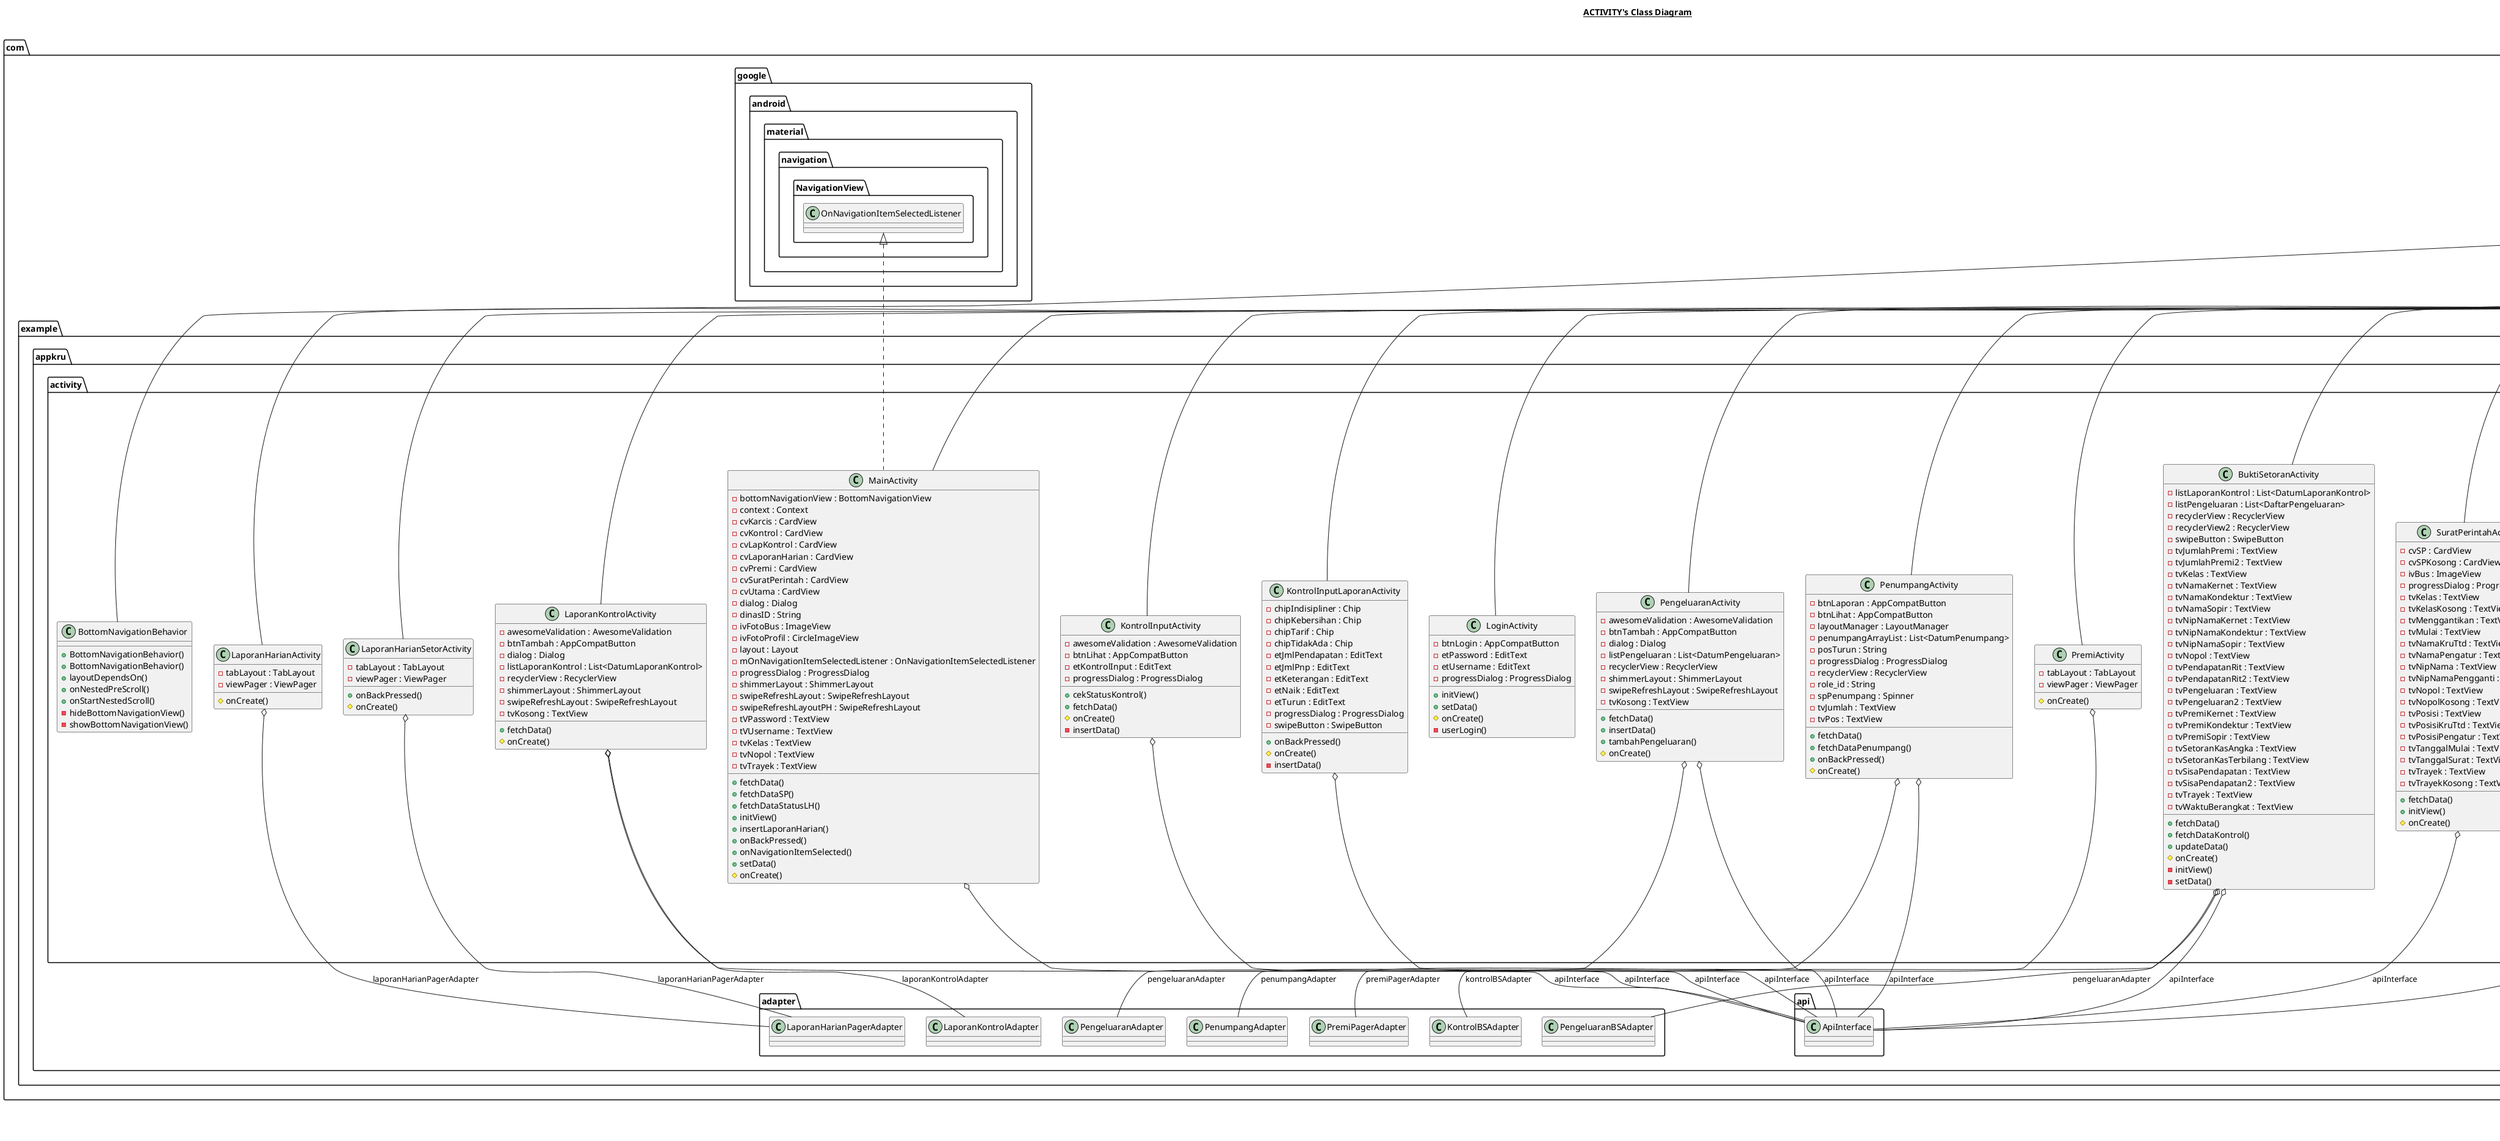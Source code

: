 @startuml

title __ACTIVITY's Class Diagram__\n

  namespace com.example.appkru {
    namespace activity {
      class com.example.appkru.activity.BottomNavigationBehavior {
          + BottomNavigationBehavior()
          + BottomNavigationBehavior()
          + layoutDependsOn()
          + onNestedPreScroll()
          + onStartNestedScroll()
          - hideBottomNavigationView()
          - showBottomNavigationView()
      }
    }
  }
  

  namespace com.example.appkru {
    namespace activity {
      class com.example.appkru.activity.BuktiSetoranActivity {
          - listLaporanKontrol : List<DatumLaporanKontrol>
          - listPengeluaran : List<DaftarPengeluaran>
          - recyclerView : RecyclerView
          - recyclerView2 : RecyclerView
          - swipeButton : SwipeButton
          - tvJumlahPremi : TextView
          - tvJumlahPremi2 : TextView
          - tvKelas : TextView
          - tvNamaKernet : TextView
          - tvNamaKondektur : TextView
          - tvNamaSopir : TextView
          - tvNipNamaKernet : TextView
          - tvNipNamaKondektur : TextView
          - tvNipNamaSopir : TextView
          - tvNopol : TextView
          - tvPendapatanRit : TextView
          - tvPendapatanRit2 : TextView
          - tvPengeluaran : TextView
          - tvPengeluaran2 : TextView
          - tvPremiKernet : TextView
          - tvPremiKondektur : TextView
          - tvPremiSopir : TextView
          - tvSetoranKasAngka : TextView
          - tvSetoranKasTerbilang : TextView
          - tvSisaPendapatan : TextView
          - tvSisaPendapatan2 : TextView
          - tvTrayek : TextView
          - tvWaktuBerangkat : TextView
          + fetchData()
          + fetchDataKontrol()
          + updateData()
          # onCreate()
          - initView()
          - setData()
      }
    }
  }
  

  namespace com.example.appkru {
    namespace activity {
      class com.example.appkru.activity.KarcisActivity {
          - cvKarcis : CardView
          - cvLaporanHarian : CardView
          - cvPengeluaran : CardView
          - cvPenumpang : CardView
          - tvID : TextView
          + setData()
          # onCreate()
          - initView()
      }
    }
  }
  

  namespace com.example.appkru {
    namespace activity {
      class com.example.appkru.activity.KontrolInputActivity {
          - awesomeValidation : AwesomeValidation
          - btnLihat : AppCompatButton
          - etKontrolInput : EditText
          - progressDialog : ProgressDialog
          + cekStatusKontrol()
          + fetchData()
          # onCreate()
          - insertData()
      }
    }
  }
  

  namespace com.example.appkru {
    namespace activity {
      class com.example.appkru.activity.KontrolInputLaporanActivity {
          - chipIndisipliner : Chip
          - chipKebersihan : Chip
          - chipTarif : Chip
          - chipTidakAda : Chip
          - etJmlPendapatan : EditText
          - etJmlPnp : EditText
          - etKeterangan : EditText
          - etNaik : EditText
          - etTurun : EditText
          - progressDialog : ProgressDialog
          - swipeButton : SwipeButton
          + onBackPressed()
          # onCreate()
          - insertData()
      }
    }
  }
  

  namespace com.example.appkru {
    namespace activity {
      class com.example.appkru.activity.LaporanHarianActivity {
          - tabLayout : TabLayout
          - viewPager : ViewPager
          # onCreate()
      }
    }
  }
  

  namespace com.example.appkru {
    namespace activity {
      class com.example.appkru.activity.LaporanHarianSetorActivity {
          - tabLayout : TabLayout
          - viewPager : ViewPager
          + onBackPressed()
          # onCreate()
      }
    }
  }
  

  namespace com.example.appkru {
    namespace activity {
      class com.example.appkru.activity.LaporanKontrolActivity {
          - awesomeValidation : AwesomeValidation
          - btnTambah : AppCompatButton
          - dialog : Dialog
          - listLaporanKontrol : List<DatumLaporanKontrol>
          - recyclerView : RecyclerView
          - shimmerLayout : ShimmerLayout
          - swipeRefreshLayout : SwipeRefreshLayout
          - tvKosong : TextView
          + fetchData()
          # onCreate()
      }
    }
  }
  

  namespace com.example.appkru {
    namespace activity {
      class com.example.appkru.activity.LoginActivity {
          - btnLogin : AppCompatButton
          - etPassword : EditText
          - etUsername : EditText
          - progressDialog : ProgressDialog
          + initView()
          + setData()
          # onCreate()
          - userLogin()
      }
    }
  }
  

  namespace com.example.appkru {
    namespace activity {
      class com.example.appkru.activity.MainActivity {
          - bottomNavigationView : BottomNavigationView
          - context : Context
          - cvKarcis : CardView
          - cvKontrol : CardView
          - cvLapKontrol : CardView
          - cvLaporanHarian : CardView
          - cvPremi : CardView
          - cvSuratPerintah : CardView
          - cvUtama : CardView
          - dialog : Dialog
          - dinasID : String
          - ivFotoBus : ImageView
          - ivFotoProfil : CircleImageView
          - layout : Layout
          - mOnNavigationItemSelectedListener : OnNavigationItemSelectedListener
          - progressDialog : ProgressDialog
          - shimmerLayout : ShimmerLayout
          - swipeRefreshLayout : SwipeRefreshLayout
          - swipeRefreshLayoutPH : SwipeRefreshLayout
          - tVPassword : TextView
          - tVUsername : TextView
          - tvKelas : TextView
          - tvNopol : TextView
          - tvTrayek : TextView
          + fetchData()
          + fetchDataSP()
          + fetchDataStatusLH()
          + initView()
          + insertLaporanHarian()
          + onBackPressed()
          + onNavigationItemSelected()
          + setData()
          # onCreate()
      }
    }
  }
  

  namespace com.example.appkru {
    namespace activity {
      class com.example.appkru.activity.PengeluaranActivity {
          - awesomeValidation : AwesomeValidation
          - btnTambah : AppCompatButton
          - dialog : Dialog
          - listPengeluaran : List<DatumPengeluaran>
          - recyclerView : RecyclerView
          - shimmerLayout : ShimmerLayout
          - swipeRefreshLayout : SwipeRefreshLayout
          - tvKosong : TextView
          + fetchData()
          + insertData()
          + tambahPengeluaran()
          # onCreate()
      }
    }
  }
  

  namespace com.example.appkru {
    namespace activity {
      class com.example.appkru.activity.PenumpangActivity {
          - btnLaporan : AppCompatButton
          - btnLihat : AppCompatButton
          - layoutManager : LayoutManager
          - penumpangArrayList : List<DatumPenumpang>
          - posTurun : String
          - progressDialog : ProgressDialog
          - recyclerView : RecyclerView
          - role_id : String
          - spPenumpang : Spinner
          - tvJumlah : TextView
          - tvPos : TextView
          + fetchData()
          + fetchDataPenumpang()
          + onBackPressed()
          # onCreate()
      }
    }
  }
  

  namespace com.example.appkru {
    namespace activity {
      class com.example.appkru.activity.PremiActivity {
          - tabLayout : TabLayout
          - viewPager : ViewPager
          # onCreate()
      }
    }
  }
  

  namespace com.example.appkru {
    namespace activity {
      class com.example.appkru.activity.SuratPerintahActivity {
          - cvSP : CardView
          - cvSPKosong : CardView
          - ivBus : ImageView
          - progressDialog : ProgressDialog
          - tvKelas : TextView
          - tvKelasKosong : TextView
          - tvMenggantikan : TextView
          - tvMulai : TextView
          - tvNamaKruTtd : TextView
          - tvNamaPengatur : TextView
          - tvNipNama : TextView
          - tvNipNamaPengganti : TextView
          - tvNopol : TextView
          - tvNopolKosong : TextView
          - tvPosisi : TextView
          - tvPosisiKruTtd : TextView
          - tvPosisiPengatur : TextView
          - tvTanggalMulai : TextView
          - tvTanggalSurat : TextView
          - tvTrayek : TextView
          - tvTrayekKosong : TextView
          + fetchData()
          + initView()
          # onCreate()
      }
    }
  }
  

  namespace com.example.appkru {
    namespace activity {
      class com.example.appkru.activity.TambahKarcisActivity {
          ~ printingCallback : PrintingCallback
          - btnDiaBayar : AppCompatButton
          - btnHubungkan : AppCompatButton
          - btnTambah : AppCompatButton
          - chipHarga1 : Chip
          - chipHarga2 : Chip
          - chipHarga3 : Chip
          - chipHarga4 : Chip
          - chipHargaPas : Chip
          - dialog : Dialog
          - jmlPnp : String
          - karcisID : String
          - kodeTrayek : String
          - laporanHarianID : String
          - namanipKondektur : String
          - nopolBus : String
          - posNaik : String
          - posTurun : String
          - printing : Printing
          - progressDialog : ProgressDialog
          - spKarcis : Spinner
          - spKarcisTurun : Spinner
          - spPenumpang : Spinner
          - tanggalTransaksi : String
          - tarif : String
          - trayekID : String
          - tvDiaHargaBayar : TextView
          - tvDiaKembalian : TextView
          - tvHarga : TextView
          - tvStatusPrinter : TextView
          - waktuTransaksi : String
          + btnPairUnpair()
          + btnPrint()
          + fetchData()
          + fetchDataInvoice()
          + fetchDataNominal()
          + insertData()
          # onActivityResult()
          # onCreate()
          - getSomePrintables()
          - getTestPrintable()
          - initListeners()
          - initViews()
          - printSomePrintable()
          - printTestPrintable()
      }
    }
  }
  

  com.example.appkru.activity.BottomNavigationBehavior -up-|> androidx.coordinatorlayout.widget.CoordinatorLayout.Behavior
  com.example.appkru.activity.BuktiSetoranActivity -up-|> androidx.appcompat.app.AppCompatActivity
  com.example.appkru.activity.BuktiSetoranActivity o-- com.example.appkru.api.ApiInterface : apiInterface
  com.example.appkru.activity.BuktiSetoranActivity o-- com.example.appkru.adapter.KontrolBSAdapter : kontrolBSAdapter
  com.example.appkru.activity.BuktiSetoranActivity o-- com.example.appkru.adapter.PengeluaranBSAdapter : pengeluaranAdapter
  com.example.appkru.activity.KarcisActivity -up-|> androidx.appcompat.app.AppCompatActivity
  com.example.appkru.activity.KontrolInputActivity -up-|> androidx.appcompat.app.AppCompatActivity
  com.example.appkru.activity.KontrolInputActivity o-- com.example.appkru.api.ApiInterface : apiInterface
  com.example.appkru.activity.KontrolInputLaporanActivity -up-|> androidx.appcompat.app.AppCompatActivity
  com.example.appkru.activity.KontrolInputLaporanActivity o-- com.example.appkru.api.ApiInterface : apiInterface
  com.example.appkru.activity.LaporanHarianActivity -up-|> androidx.appcompat.app.AppCompatActivity
  com.example.appkru.activity.LaporanHarianActivity o-- com.example.appkru.adapter.LaporanHarianPagerAdapter : laporanHarianPagerAdapter
  com.example.appkru.activity.LaporanHarianSetorActivity -up-|> androidx.appcompat.app.AppCompatActivity
  com.example.appkru.activity.LaporanHarianSetorActivity o-- com.example.appkru.adapter.LaporanHarianPagerAdapter : laporanHarianPagerAdapter
  com.example.appkru.activity.LaporanKontrolActivity -up-|> androidx.appcompat.app.AppCompatActivity
  com.example.appkru.activity.LaporanKontrolActivity o-- com.example.appkru.api.ApiInterface : apiInterface
  com.example.appkru.activity.LaporanKontrolActivity o-- com.example.appkru.adapter.LaporanKontrolAdapter : laporanKontrolAdapter
  com.example.appkru.activity.LoginActivity -up-|> androidx.appcompat.app.AppCompatActivity
  com.example.appkru.activity.MainActivity .up.|> com.google.android.material.navigation.NavigationView.OnNavigationItemSelectedListener
  com.example.appkru.activity.MainActivity -up-|> androidx.appcompat.app.AppCompatActivity
  com.example.appkru.activity.MainActivity o-- com.example.appkru.api.ApiInterface : apiInterface
  com.example.appkru.activity.PengeluaranActivity -up-|> androidx.appcompat.app.AppCompatActivity
  com.example.appkru.activity.PengeluaranActivity o-- com.example.appkru.api.ApiInterface : apiInterface
  com.example.appkru.activity.PengeluaranActivity o-- com.example.appkru.adapter.PengeluaranAdapter : pengeluaranAdapter
  com.example.appkru.activity.PenumpangActivity -up-|> androidx.appcompat.app.AppCompatActivity
  com.example.appkru.activity.PenumpangActivity o-- com.example.appkru.api.ApiInterface : apiInterface
  com.example.appkru.activity.PenumpangActivity o-- com.example.appkru.adapter.PenumpangAdapter : penumpangAdapter
  com.example.appkru.activity.PremiActivity -up-|> androidx.appcompat.app.AppCompatActivity
  com.example.appkru.activity.PremiActivity o-- com.example.appkru.adapter.PremiPagerAdapter : premiPagerAdapter
  com.example.appkru.activity.SuratPerintahActivity -up-|> androidx.appcompat.app.AppCompatActivity
  com.example.appkru.activity.SuratPerintahActivity o-- com.example.appkru.api.ApiInterface : apiInterface
  com.example.appkru.activity.TambahKarcisActivity -up-|> androidx.appcompat.app.AppCompatActivity
  com.example.appkru.activity.TambahKarcisActivity o-- com.example.appkru.api.ApiInterface : apiInterface


right footer


PlantUML diagram generated by SketchIt! (https://bitbucket.org/pmesmeur/sketch.it)
For more information about this tool, please contact philippe.mesmeur@gmail.com
endfooter

@enduml

